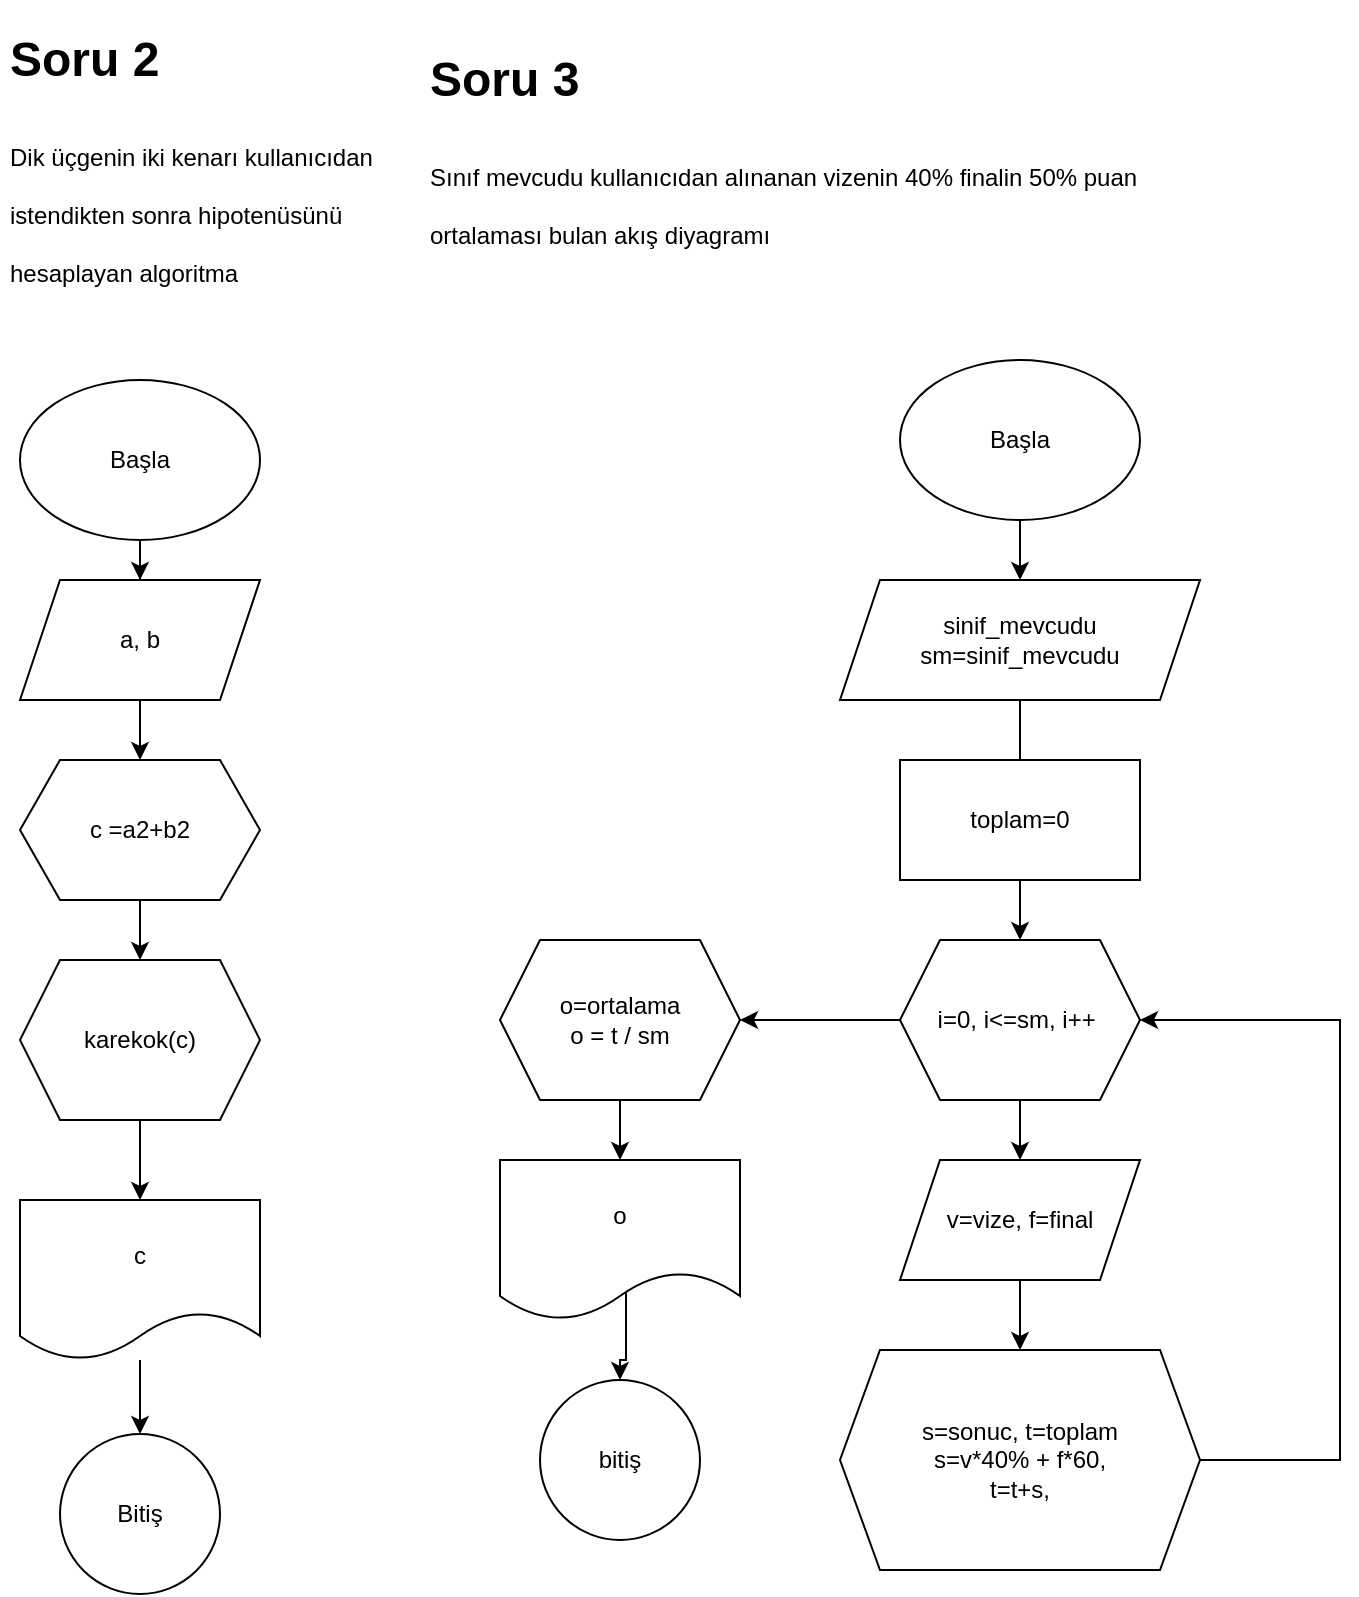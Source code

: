 <mxfile version="22.1.11" type="device">
  <diagram name="Sayfa -1" id="eZmPnqsUvpHIrJyrgZKx">
    <mxGraphModel dx="1754" dy="911" grid="1" gridSize="10" guides="1" tooltips="1" connect="1" arrows="1" fold="1" page="1" pageScale="1" pageWidth="1169" pageHeight="1654" math="0" shadow="0">
      <root>
        <mxCell id="0" />
        <mxCell id="1" parent="0" />
        <mxCell id="ze_Nw8js-bjfWetpe4vi-1" value="&lt;h1&gt;&lt;span style=&quot;background-color: initial;&quot;&gt;Soru 2&lt;/span&gt;&lt;/h1&gt;&lt;h1&gt;&lt;span style=&quot;background-color: initial; font-size: 12px; font-weight: normal;&quot;&gt;Dik üçgenin iki kenarı kullanıcıdan istendikten sonra hipotenüsünü hesaplayan algoritma&lt;/span&gt;&lt;br&gt;&lt;/h1&gt;" style="text;html=1;strokeColor=none;fillColor=none;spacing=5;spacingTop=-20;whiteSpace=wrap;overflow=hidden;rounded=0;" vertex="1" parent="1">
          <mxGeometry x="20" y="20" width="200" height="150" as="geometry" />
        </mxCell>
        <mxCell id="ze_Nw8js-bjfWetpe4vi-2" value="&lt;h1&gt;&lt;span style=&quot;background-color: initial;&quot;&gt;Soru 3&lt;/span&gt;&lt;/h1&gt;&lt;h1&gt;&lt;span style=&quot;background-color: initial; font-size: 12px; font-weight: normal;&quot;&gt;Sınıf mevcudu kullanıcıdan alınanan vizenin 40% finalin 50% puan ortalaması bulan akış diyagramı&lt;/span&gt;&lt;br&gt;&lt;/h1&gt;" style="text;html=1;strokeColor=none;fillColor=none;spacing=5;spacingTop=-20;whiteSpace=wrap;overflow=hidden;rounded=0;" vertex="1" parent="1">
          <mxGeometry x="230" y="30" width="410" height="120" as="geometry" />
        </mxCell>
        <mxCell id="ze_Nw8js-bjfWetpe4vi-5" value="" style="edgeStyle=orthogonalEdgeStyle;rounded=0;orthogonalLoop=1;jettySize=auto;html=1;" edge="1" parent="1" source="ze_Nw8js-bjfWetpe4vi-3" target="ze_Nw8js-bjfWetpe4vi-4">
          <mxGeometry relative="1" as="geometry" />
        </mxCell>
        <mxCell id="ze_Nw8js-bjfWetpe4vi-3" value="Başla" style="ellipse;whiteSpace=wrap;html=1;" vertex="1" parent="1">
          <mxGeometry x="30" y="200" width="120" height="80" as="geometry" />
        </mxCell>
        <mxCell id="ze_Nw8js-bjfWetpe4vi-8" value="" style="edgeStyle=orthogonalEdgeStyle;rounded=0;orthogonalLoop=1;jettySize=auto;html=1;" edge="1" parent="1" source="ze_Nw8js-bjfWetpe4vi-4" target="ze_Nw8js-bjfWetpe4vi-7">
          <mxGeometry relative="1" as="geometry" />
        </mxCell>
        <mxCell id="ze_Nw8js-bjfWetpe4vi-4" value="a, b" style="shape=parallelogram;perimeter=parallelogramPerimeter;whiteSpace=wrap;html=1;fixedSize=1;" vertex="1" parent="1">
          <mxGeometry x="30" y="300" width="120" height="60" as="geometry" />
        </mxCell>
        <mxCell id="ze_Nw8js-bjfWetpe4vi-10" value="" style="edgeStyle=orthogonalEdgeStyle;rounded=0;orthogonalLoop=1;jettySize=auto;html=1;" edge="1" parent="1" source="ze_Nw8js-bjfWetpe4vi-7" target="ze_Nw8js-bjfWetpe4vi-9">
          <mxGeometry relative="1" as="geometry" />
        </mxCell>
        <mxCell id="ze_Nw8js-bjfWetpe4vi-7" value="c =a2+b2" style="shape=hexagon;perimeter=hexagonPerimeter2;whiteSpace=wrap;html=1;fixedSize=1;" vertex="1" parent="1">
          <mxGeometry x="30" y="390" width="120" height="70" as="geometry" />
        </mxCell>
        <mxCell id="ze_Nw8js-bjfWetpe4vi-12" value="" style="edgeStyle=orthogonalEdgeStyle;rounded=0;orthogonalLoop=1;jettySize=auto;html=1;" edge="1" parent="1" source="ze_Nw8js-bjfWetpe4vi-9" target="ze_Nw8js-bjfWetpe4vi-11">
          <mxGeometry relative="1" as="geometry" />
        </mxCell>
        <mxCell id="ze_Nw8js-bjfWetpe4vi-9" value="karekok(c)" style="shape=hexagon;perimeter=hexagonPerimeter2;whiteSpace=wrap;html=1;fixedSize=1;" vertex="1" parent="1">
          <mxGeometry x="30" y="490" width="120" height="80" as="geometry" />
        </mxCell>
        <mxCell id="ze_Nw8js-bjfWetpe4vi-14" value="" style="edgeStyle=orthogonalEdgeStyle;rounded=0;orthogonalLoop=1;jettySize=auto;html=1;" edge="1" parent="1" source="ze_Nw8js-bjfWetpe4vi-11" target="ze_Nw8js-bjfWetpe4vi-13">
          <mxGeometry relative="1" as="geometry" />
        </mxCell>
        <mxCell id="ze_Nw8js-bjfWetpe4vi-11" value="c" style="shape=document;whiteSpace=wrap;html=1;boundedLbl=1;" vertex="1" parent="1">
          <mxGeometry x="30" y="610" width="120" height="80" as="geometry" />
        </mxCell>
        <mxCell id="ze_Nw8js-bjfWetpe4vi-13" value="Bitiş" style="ellipse;whiteSpace=wrap;html=1;" vertex="1" parent="1">
          <mxGeometry x="50" y="727" width="80" height="80" as="geometry" />
        </mxCell>
        <mxCell id="ze_Nw8js-bjfWetpe4vi-17" value="" style="edgeStyle=orthogonalEdgeStyle;rounded=0;orthogonalLoop=1;jettySize=auto;html=1;" edge="1" parent="1" source="ze_Nw8js-bjfWetpe4vi-15" target="ze_Nw8js-bjfWetpe4vi-16">
          <mxGeometry relative="1" as="geometry" />
        </mxCell>
        <mxCell id="ze_Nw8js-bjfWetpe4vi-15" value="Başla" style="ellipse;whiteSpace=wrap;html=1;" vertex="1" parent="1">
          <mxGeometry x="470" y="190" width="120" height="80" as="geometry" />
        </mxCell>
        <mxCell id="ze_Nw8js-bjfWetpe4vi-19" value="" style="edgeStyle=orthogonalEdgeStyle;rounded=0;orthogonalLoop=1;jettySize=auto;html=1;" edge="1" parent="1" source="ze_Nw8js-bjfWetpe4vi-16" target="ze_Nw8js-bjfWetpe4vi-18">
          <mxGeometry relative="1" as="geometry" />
        </mxCell>
        <mxCell id="ze_Nw8js-bjfWetpe4vi-16" value="sinif_mevcudu&lt;br&gt;sm=sinif_mevcudu" style="shape=parallelogram;perimeter=parallelogramPerimeter;whiteSpace=wrap;html=1;fixedSize=1;" vertex="1" parent="1">
          <mxGeometry x="440" y="300" width="180" height="60" as="geometry" />
        </mxCell>
        <mxCell id="ze_Nw8js-bjfWetpe4vi-25" value="" style="edgeStyle=orthogonalEdgeStyle;rounded=0;orthogonalLoop=1;jettySize=auto;html=1;" edge="1" parent="1" source="ze_Nw8js-bjfWetpe4vi-18" target="ze_Nw8js-bjfWetpe4vi-24">
          <mxGeometry relative="1" as="geometry" />
        </mxCell>
        <mxCell id="ze_Nw8js-bjfWetpe4vi-30" value="" style="edgeStyle=orthogonalEdgeStyle;rounded=0;orthogonalLoop=1;jettySize=auto;html=1;" edge="1" parent="1" source="ze_Nw8js-bjfWetpe4vi-18" target="ze_Nw8js-bjfWetpe4vi-29">
          <mxGeometry relative="1" as="geometry" />
        </mxCell>
        <mxCell id="ze_Nw8js-bjfWetpe4vi-18" value="i=0, i&amp;lt;=sm, i++&amp;nbsp;" style="shape=hexagon;perimeter=hexagonPerimeter2;whiteSpace=wrap;html=1;fixedSize=1;" vertex="1" parent="1">
          <mxGeometry x="470" y="480" width="120" height="80" as="geometry" />
        </mxCell>
        <mxCell id="ze_Nw8js-bjfWetpe4vi-27" style="edgeStyle=orthogonalEdgeStyle;rounded=0;orthogonalLoop=1;jettySize=auto;html=1;entryX=1;entryY=0.5;entryDx=0;entryDy=0;" edge="1" parent="1" source="ze_Nw8js-bjfWetpe4vi-22" target="ze_Nw8js-bjfWetpe4vi-18">
          <mxGeometry relative="1" as="geometry">
            <Array as="points">
              <mxPoint x="690" y="740" />
              <mxPoint x="690" y="520" />
            </Array>
          </mxGeometry>
        </mxCell>
        <mxCell id="ze_Nw8js-bjfWetpe4vi-22" value="s=sonuc, t=toplam&lt;br&gt;s=v*40% + f*60,&lt;br&gt;t=t+s," style="shape=hexagon;perimeter=hexagonPerimeter2;whiteSpace=wrap;html=1;fixedSize=1;" vertex="1" parent="1">
          <mxGeometry x="440" y="685" width="180" height="110" as="geometry" />
        </mxCell>
        <mxCell id="ze_Nw8js-bjfWetpe4vi-26" style="edgeStyle=orthogonalEdgeStyle;rounded=0;orthogonalLoop=1;jettySize=auto;html=1;entryX=0.5;entryY=0;entryDx=0;entryDy=0;" edge="1" parent="1" source="ze_Nw8js-bjfWetpe4vi-24" target="ze_Nw8js-bjfWetpe4vi-22">
          <mxGeometry relative="1" as="geometry" />
        </mxCell>
        <mxCell id="ze_Nw8js-bjfWetpe4vi-24" value="v=vize, f=final" style="shape=parallelogram;perimeter=parallelogramPerimeter;whiteSpace=wrap;html=1;fixedSize=1;" vertex="1" parent="1">
          <mxGeometry x="470" y="590" width="120" height="60" as="geometry" />
        </mxCell>
        <mxCell id="ze_Nw8js-bjfWetpe4vi-32" value="" style="edgeStyle=orthogonalEdgeStyle;rounded=0;orthogonalLoop=1;jettySize=auto;html=1;" edge="1" parent="1" source="ze_Nw8js-bjfWetpe4vi-29" target="ze_Nw8js-bjfWetpe4vi-31">
          <mxGeometry relative="1" as="geometry" />
        </mxCell>
        <mxCell id="ze_Nw8js-bjfWetpe4vi-29" value="o=ortalama&lt;br&gt;o = t / sm" style="shape=hexagon;perimeter=hexagonPerimeter2;whiteSpace=wrap;html=1;fixedSize=1;" vertex="1" parent="1">
          <mxGeometry x="270" y="480" width="120" height="80" as="geometry" />
        </mxCell>
        <mxCell id="ze_Nw8js-bjfWetpe4vi-34" value="" style="edgeStyle=orthogonalEdgeStyle;rounded=0;orthogonalLoop=1;jettySize=auto;html=1;exitX=0.525;exitY=0.788;exitDx=0;exitDy=0;exitPerimeter=0;" edge="1" parent="1" source="ze_Nw8js-bjfWetpe4vi-31" target="ze_Nw8js-bjfWetpe4vi-33">
          <mxGeometry relative="1" as="geometry" />
        </mxCell>
        <mxCell id="ze_Nw8js-bjfWetpe4vi-31" value="o" style="shape=document;whiteSpace=wrap;html=1;boundedLbl=1;" vertex="1" parent="1">
          <mxGeometry x="270" y="590" width="120" height="80" as="geometry" />
        </mxCell>
        <mxCell id="ze_Nw8js-bjfWetpe4vi-33" value="bitiş" style="ellipse;whiteSpace=wrap;html=1;" vertex="1" parent="1">
          <mxGeometry x="290" y="700" width="80" height="80" as="geometry" />
        </mxCell>
        <mxCell id="ze_Nw8js-bjfWetpe4vi-35" value="toplam=0" style="rounded=0;whiteSpace=wrap;html=1;" vertex="1" parent="1">
          <mxGeometry x="470" y="390" width="120" height="60" as="geometry" />
        </mxCell>
      </root>
    </mxGraphModel>
  </diagram>
</mxfile>
